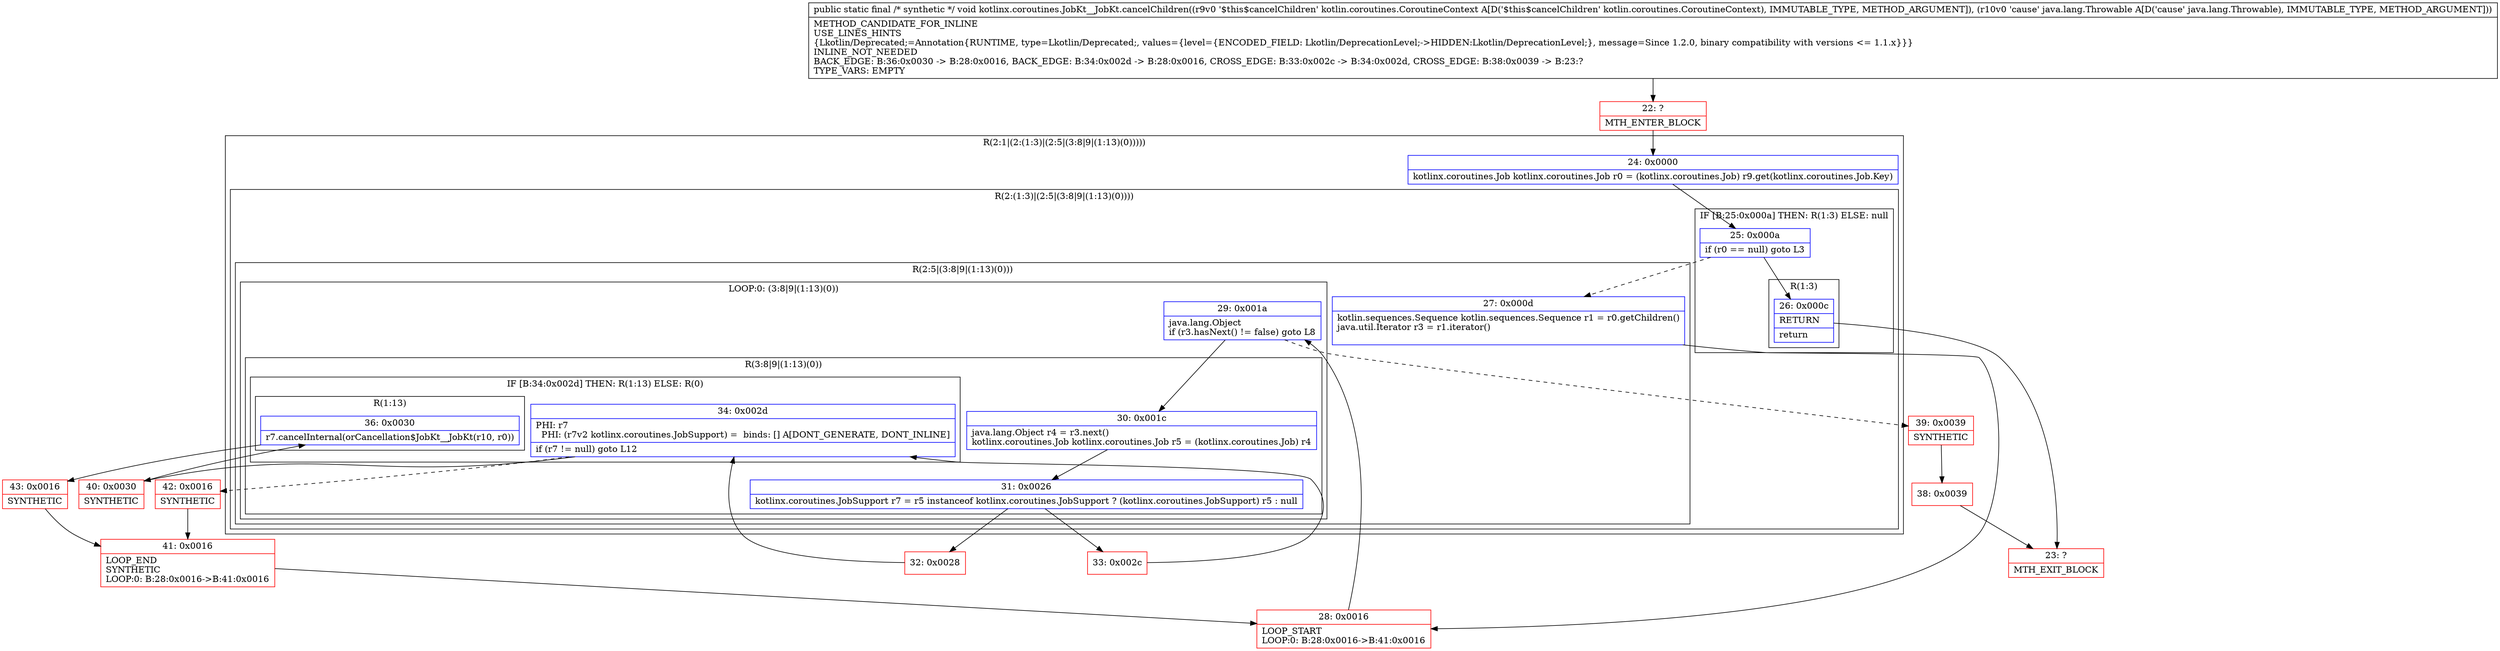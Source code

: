 digraph "CFG forkotlinx.coroutines.JobKt__JobKt.cancelChildren(Lkotlin\/coroutines\/CoroutineContext;Ljava\/lang\/Throwable;)V" {
subgraph cluster_Region_69803820 {
label = "R(2:1|(2:(1:3)|(2:5|(3:8|9|(1:13)(0)))))";
node [shape=record,color=blue];
Node_24 [shape=record,label="{24\:\ 0x0000|kotlinx.coroutines.Job kotlinx.coroutines.Job r0 = (kotlinx.coroutines.Job) r9.get(kotlinx.coroutines.Job.Key)\l}"];
subgraph cluster_Region_314686949 {
label = "R(2:(1:3)|(2:5|(3:8|9|(1:13)(0))))";
node [shape=record,color=blue];
subgraph cluster_IfRegion_1983188504 {
label = "IF [B:25:0x000a] THEN: R(1:3) ELSE: null";
node [shape=record,color=blue];
Node_25 [shape=record,label="{25\:\ 0x000a|if (r0 == null) goto L3\l}"];
subgraph cluster_Region_1742024890 {
label = "R(1:3)";
node [shape=record,color=blue];
Node_26 [shape=record,label="{26\:\ 0x000c|RETURN\l|return\l}"];
}
}
subgraph cluster_Region_2061170913 {
label = "R(2:5|(3:8|9|(1:13)(0)))";
node [shape=record,color=blue];
Node_27 [shape=record,label="{27\:\ 0x000d|kotlin.sequences.Sequence kotlin.sequences.Sequence r1 = r0.getChildren()\ljava.util.Iterator r3 = r1.iterator()\l\l}"];
subgraph cluster_LoopRegion_496019450 {
label = "LOOP:0: (3:8|9|(1:13)(0))";
node [shape=record,color=blue];
Node_29 [shape=record,label="{29\:\ 0x001a|java.lang.Object \lif (r3.hasNext() != false) goto L8\l}"];
subgraph cluster_Region_1957694373 {
label = "R(3:8|9|(1:13)(0))";
node [shape=record,color=blue];
Node_30 [shape=record,label="{30\:\ 0x001c|java.lang.Object r4 = r3.next()\lkotlinx.coroutines.Job kotlinx.coroutines.Job r5 = (kotlinx.coroutines.Job) r4\l}"];
Node_31 [shape=record,label="{31\:\ 0x0026|kotlinx.coroutines.JobSupport r7 = r5 instanceof kotlinx.coroutines.JobSupport ? (kotlinx.coroutines.JobSupport) r5 : null\l}"];
subgraph cluster_IfRegion_707497701 {
label = "IF [B:34:0x002d] THEN: R(1:13) ELSE: R(0)";
node [shape=record,color=blue];
Node_34 [shape=record,label="{34\:\ 0x002d|PHI: r7 \l  PHI: (r7v2 kotlinx.coroutines.JobSupport) =  binds: [] A[DONT_GENERATE, DONT_INLINE]\l|if (r7 != null) goto L12\l}"];
subgraph cluster_Region_950842339 {
label = "R(1:13)";
node [shape=record,color=blue];
Node_36 [shape=record,label="{36\:\ 0x0030|r7.cancelInternal(orCancellation$JobKt__JobKt(r10, r0))\l}"];
}
subgraph cluster_Region_1911559108 {
label = "R(0)";
node [shape=record,color=blue];
}
}
}
}
}
}
}
Node_22 [shape=record,color=red,label="{22\:\ ?|MTH_ENTER_BLOCK\l}"];
Node_23 [shape=record,color=red,label="{23\:\ ?|MTH_EXIT_BLOCK\l}"];
Node_28 [shape=record,color=red,label="{28\:\ 0x0016|LOOP_START\lLOOP:0: B:28:0x0016\-\>B:41:0x0016\l}"];
Node_32 [shape=record,color=red,label="{32\:\ 0x0028}"];
Node_40 [shape=record,color=red,label="{40\:\ 0x0030|SYNTHETIC\l}"];
Node_43 [shape=record,color=red,label="{43\:\ 0x0016|SYNTHETIC\l}"];
Node_41 [shape=record,color=red,label="{41\:\ 0x0016|LOOP_END\lSYNTHETIC\lLOOP:0: B:28:0x0016\-\>B:41:0x0016\l}"];
Node_42 [shape=record,color=red,label="{42\:\ 0x0016|SYNTHETIC\l}"];
Node_33 [shape=record,color=red,label="{33\:\ 0x002c}"];
Node_39 [shape=record,color=red,label="{39\:\ 0x0039|SYNTHETIC\l}"];
Node_38 [shape=record,color=red,label="{38\:\ 0x0039}"];
MethodNode[shape=record,label="{public static final \/* synthetic *\/ void kotlinx.coroutines.JobKt__JobKt.cancelChildren((r9v0 '$this$cancelChildren' kotlin.coroutines.CoroutineContext A[D('$this$cancelChildren' kotlin.coroutines.CoroutineContext), IMMUTABLE_TYPE, METHOD_ARGUMENT]), (r10v0 'cause' java.lang.Throwable A[D('cause' java.lang.Throwable), IMMUTABLE_TYPE, METHOD_ARGUMENT]))  | METHOD_CANDIDATE_FOR_INLINE\lUSE_LINES_HINTS\l\{Lkotlin\/Deprecated;=Annotation\{RUNTIME, type=Lkotlin\/Deprecated;, values=\{level=\{ENCODED_FIELD: Lkotlin\/DeprecationLevel;\-\>HIDDEN:Lkotlin\/DeprecationLevel;\}, message=Since 1.2.0, binary compatibility with versions \<= 1.1.x\}\}\}\lINLINE_NOT_NEEDED\lBACK_EDGE: B:36:0x0030 \-\> B:28:0x0016, BACK_EDGE: B:34:0x002d \-\> B:28:0x0016, CROSS_EDGE: B:33:0x002c \-\> B:34:0x002d, CROSS_EDGE: B:38:0x0039 \-\> B:23:?\lTYPE_VARS: EMPTY\l}"];
MethodNode -> Node_22;Node_24 -> Node_25;
Node_25 -> Node_26;
Node_25 -> Node_27[style=dashed];
Node_26 -> Node_23;
Node_27 -> Node_28;
Node_29 -> Node_30;
Node_29 -> Node_39[style=dashed];
Node_30 -> Node_31;
Node_31 -> Node_32;
Node_31 -> Node_33;
Node_34 -> Node_40;
Node_34 -> Node_42[style=dashed];
Node_36 -> Node_43;
Node_22 -> Node_24;
Node_28 -> Node_29;
Node_32 -> Node_34;
Node_40 -> Node_36;
Node_43 -> Node_41;
Node_41 -> Node_28;
Node_42 -> Node_41;
Node_33 -> Node_34;
Node_39 -> Node_38;
Node_38 -> Node_23;
}

